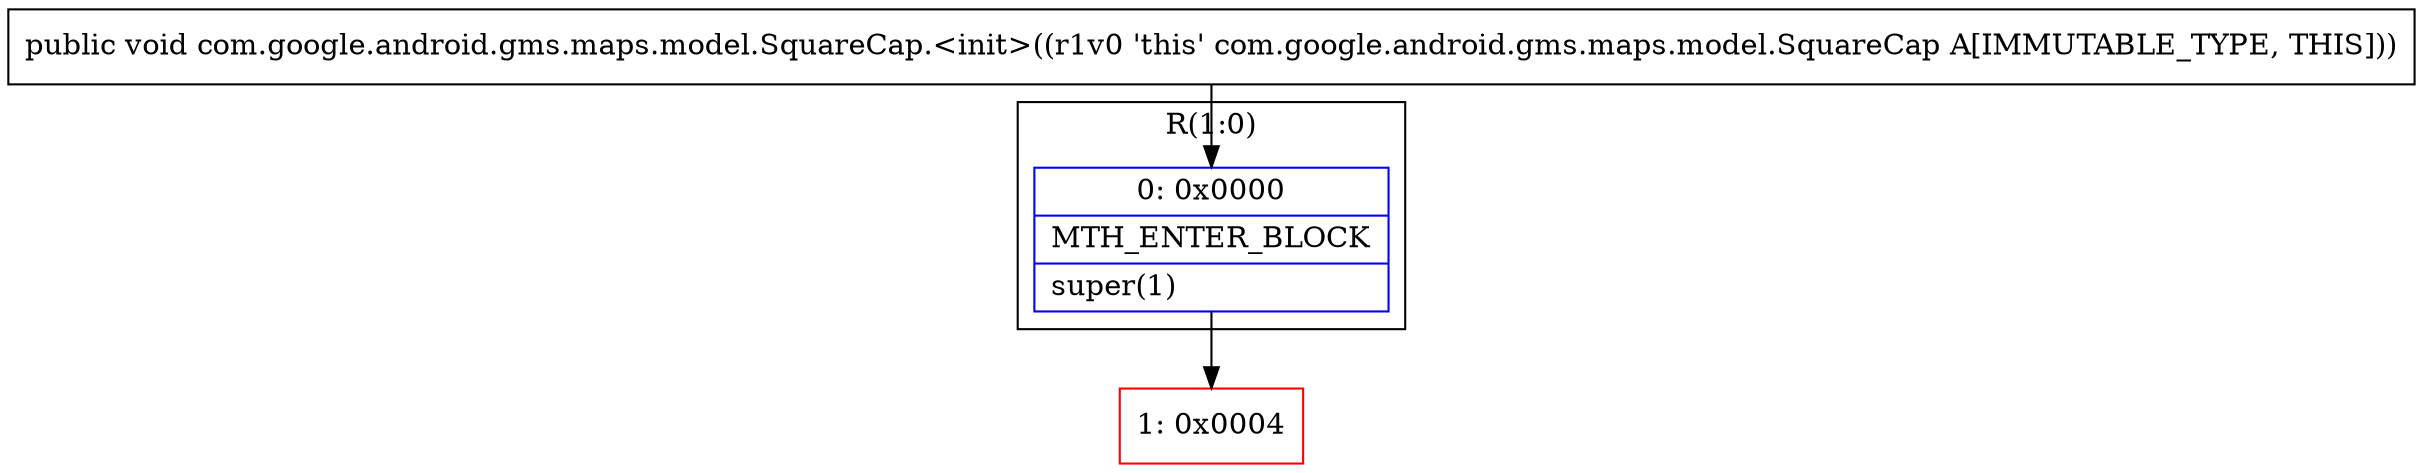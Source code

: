 digraph "CFG forcom.google.android.gms.maps.model.SquareCap.\<init\>()V" {
subgraph cluster_Region_1768025524 {
label = "R(1:0)";
node [shape=record,color=blue];
Node_0 [shape=record,label="{0\:\ 0x0000|MTH_ENTER_BLOCK\l|super(1)\l}"];
}
Node_1 [shape=record,color=red,label="{1\:\ 0x0004}"];
MethodNode[shape=record,label="{public void com.google.android.gms.maps.model.SquareCap.\<init\>((r1v0 'this' com.google.android.gms.maps.model.SquareCap A[IMMUTABLE_TYPE, THIS])) }"];
MethodNode -> Node_0;
Node_0 -> Node_1;
}

